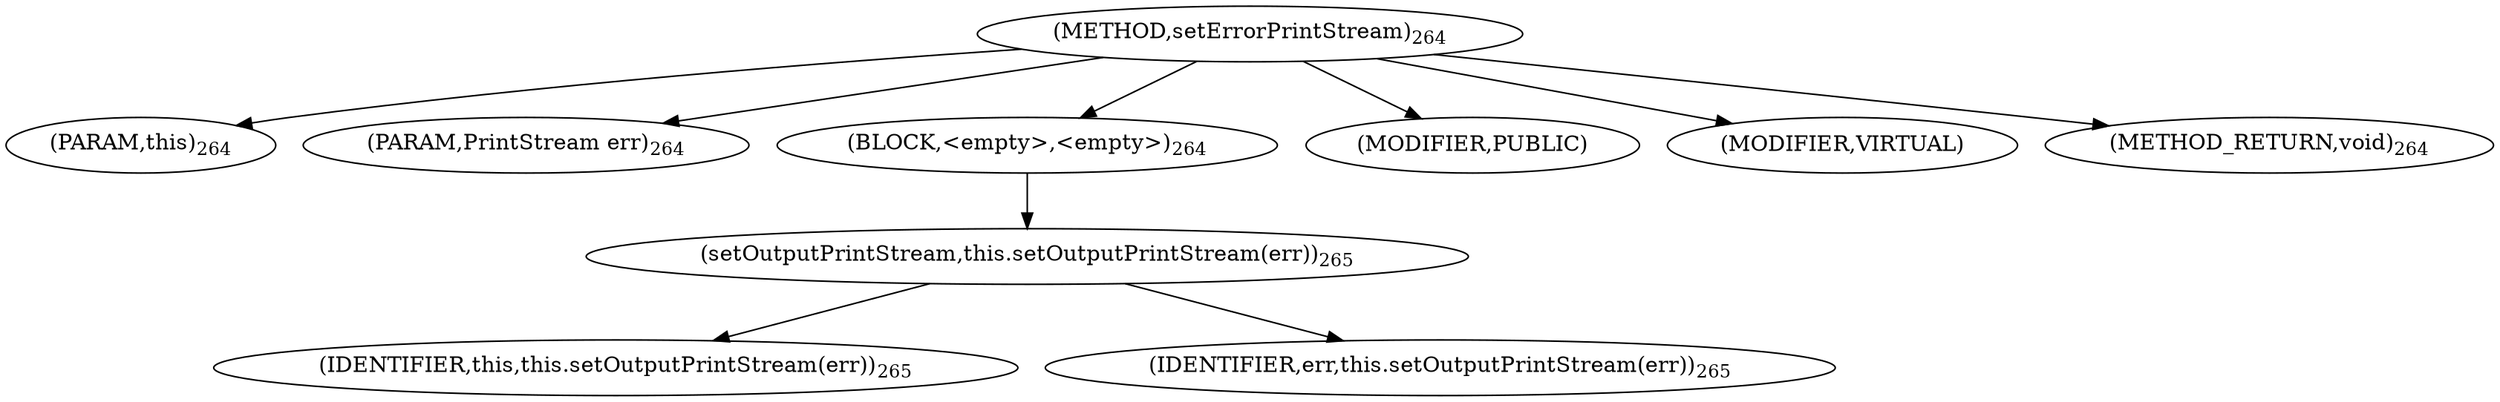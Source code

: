digraph "setErrorPrintStream" {  
"540" [label = <(METHOD,setErrorPrintStream)<SUB>264</SUB>> ]
"34" [label = <(PARAM,this)<SUB>264</SUB>> ]
"541" [label = <(PARAM,PrintStream err)<SUB>264</SUB>> ]
"542" [label = <(BLOCK,&lt;empty&gt;,&lt;empty&gt;)<SUB>264</SUB>> ]
"543" [label = <(setOutputPrintStream,this.setOutputPrintStream(err))<SUB>265</SUB>> ]
"33" [label = <(IDENTIFIER,this,this.setOutputPrintStream(err))<SUB>265</SUB>> ]
"544" [label = <(IDENTIFIER,err,this.setOutputPrintStream(err))<SUB>265</SUB>> ]
"545" [label = <(MODIFIER,PUBLIC)> ]
"546" [label = <(MODIFIER,VIRTUAL)> ]
"547" [label = <(METHOD_RETURN,void)<SUB>264</SUB>> ]
  "540" -> "34" 
  "540" -> "541" 
  "540" -> "542" 
  "540" -> "545" 
  "540" -> "546" 
  "540" -> "547" 
  "542" -> "543" 
  "543" -> "33" 
  "543" -> "544" 
}

